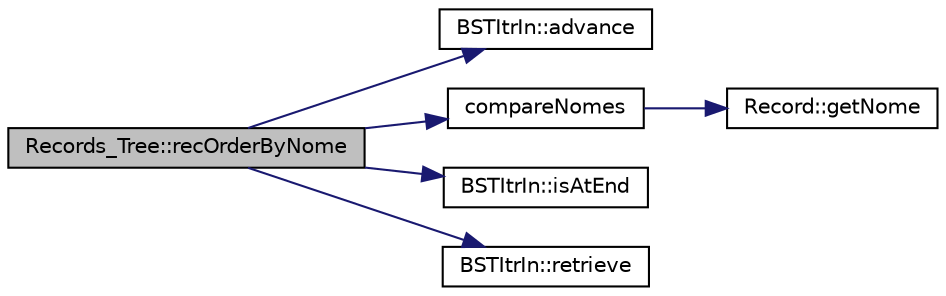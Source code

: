 digraph "Records_Tree::recOrderByNome"
{
 // LATEX_PDF_SIZE
  edge [fontname="Helvetica",fontsize="10",labelfontname="Helvetica",labelfontsize="10"];
  node [fontname="Helvetica",fontsize="10",shape=record];
  rankdir="LR";
  Node1 [label="Records_Tree::recOrderByNome",height=0.2,width=0.4,color="black", fillcolor="grey75", style="filled", fontcolor="black",tooltip="Mostra todos os recordes ordenados pelo nome."];
  Node1 -> Node2 [color="midnightblue",fontsize="10",style="solid",fontname="Helvetica"];
  Node2 [label="BSTItrIn::advance",height=0.2,width=0.4,color="black", fillcolor="white", style="filled",URL="$class_b_s_t_itr_in.html#ac772d3ebbac748c5f8cf9bc659f2e32c",tooltip=" "];
  Node1 -> Node3 [color="midnightblue",fontsize="10",style="solid",fontname="Helvetica"];
  Node3 [label="compareNomes",height=0.2,width=0.4,color="black", fillcolor="white", style="filled",URL="$_records_8cpp.html#aa114727e1d7e09fd891b308b6d32dc13",tooltip=" "];
  Node3 -> Node4 [color="midnightblue",fontsize="10",style="solid",fontname="Helvetica"];
  Node4 [label="Record::getNome",height=0.2,width=0.4,color="black", fillcolor="white", style="filled",URL="$class_record.html#a88274b00e661d134e022f097647b107c",tooltip="Retorna o nome do recordista."];
  Node1 -> Node5 [color="midnightblue",fontsize="10",style="solid",fontname="Helvetica"];
  Node5 [label="BSTItrIn::isAtEnd",height=0.2,width=0.4,color="black", fillcolor="white", style="filled",URL="$class_b_s_t_itr_in.html#a6f9a43217862c263a9bf15b9a08b889a",tooltip=" "];
  Node1 -> Node6 [color="midnightblue",fontsize="10",style="solid",fontname="Helvetica"];
  Node6 [label="BSTItrIn::retrieve",height=0.2,width=0.4,color="black", fillcolor="white", style="filled",URL="$class_b_s_t_itr_in.html#a434375a2d263bf132ab3c4ac878af8ef",tooltip=" "];
}
